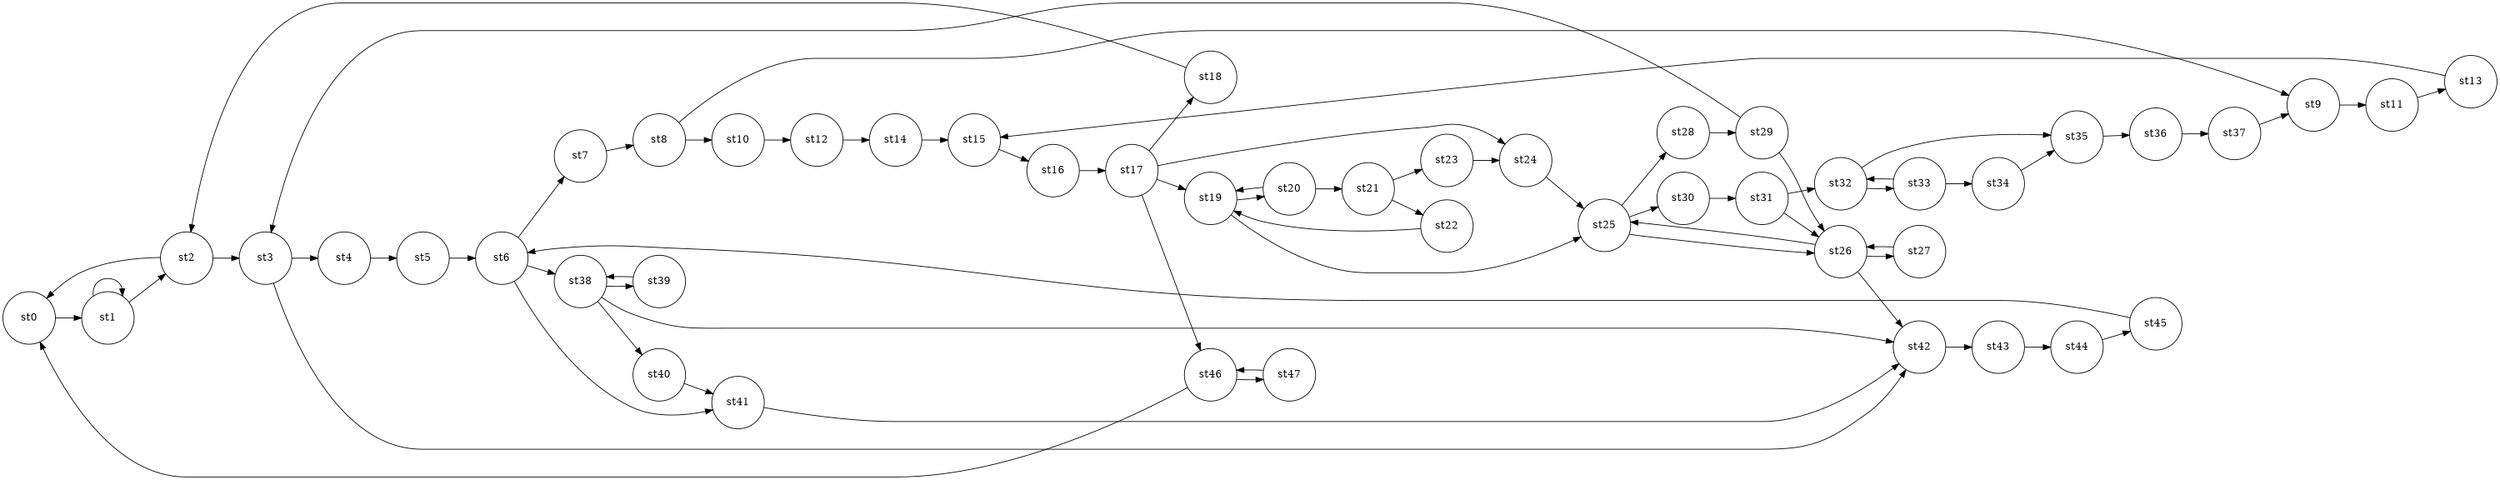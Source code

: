 #Total states is 0, including 0 states and 0 newstates
#Total transisions is 0, including 0 transistions and 0 new transitions
digraph finite_state_machine {
	rankdir=LR;
	size="20,20";
	resolution="300";
	overlap=false;

	node [shape = circle, fixedsize=true, width = 1, color = red, style = filled];

	node [shape = circle, color = black, style = unfilled];
	st0;
 	st1;
 	st10;
 	st11;
 	st12;
 	st13;
 	st14;
 	st15;
 	st16;
 	st17;
 	st18;
 	st19;
 	st2;
 	st20;
 	st21;
 	st22;
 	st23;
 	st24;
 	st25;
 	st26;
 	st27;
 	st28;
 	st29;
 	st3;
 	st30;
 	st31;
 	st32;
 	st33;
 	st34;
 	st35;
 	st36;
 	st37;
 	st38;
 	st39;
 	st4;
 	st40;
 	st41;
 	st42;
 	st43;
 	st44;
 	st45;
 	st46;
 	st47;
 	st5;
 	st6;
 	st7;
 	st8;
 	st9;
 	st0 -> st1;
	st1 -> st1;
	st1 -> st2;
	st10 -> st12;
	st11 -> st13;
	st12 -> st14;
	st13 -> st15;
	st14 -> st15;
	st15 -> st16;
	st16 -> st17;
	st17 -> st18;
	st17 -> st19;
	st17 -> st24;
	st17 -> st46;
	st18 -> st2;
	st19 -> st20;
	st19 -> st25;
	st2 -> st0;
	st2 -> st3;
	st20 -> st19;
	st20 -> st21;
	st21 -> st22;
	st21 -> st23;
	st22 -> st19;
	st23 -> st24;
	st24 -> st25;
	st25 -> st26;
	st25 -> st28;
	st25 -> st30;
	st26 -> st25;
	st26 -> st27;
	st26 -> st42;
	st27 -> st26;
	st28 -> st29;
	st29 -> st26;
	st29 -> st3;
	st3 -> st4;
	st3 -> st42;
	st30 -> st31;
	st31 -> st26;
	st31 -> st32;
	st32 -> st33;
	st32 -> st35;
	st33 -> st32;
	st33 -> st34;
	st34 -> st35;
	st35 -> st36;
	st36 -> st37;
	st37 -> st9;
	st38 -> st39;
	st38 -> st40;
	st38 -> st42;
	st39 -> st38;
	st4 -> st5;
	st40 -> st41;
	st41 -> st42;
	st42 -> st43;
	st43 -> st44;
	st44 -> st45;
	st45 -> st6;
	st46 -> st0;
	st46 -> st47;
	st47 -> st46;
	st5 -> st6;
	st6 -> st38;
	st6 -> st41;
	st6 -> st7;
	st7 -> st8;
	st8 -> st10;
	st8 -> st9;
	st9 -> st11;
}
